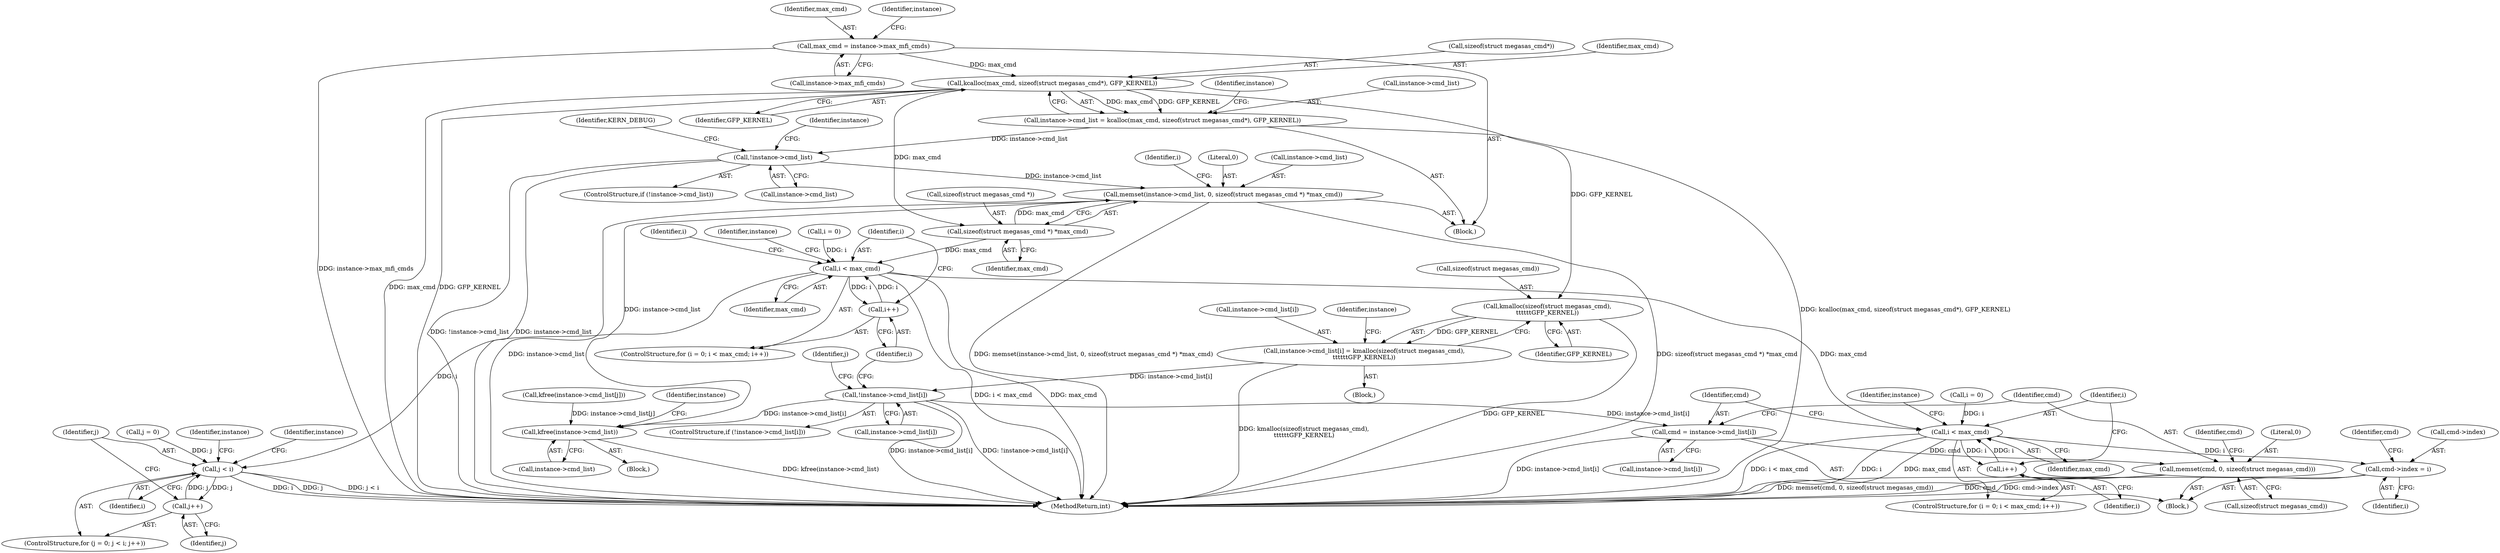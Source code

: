 digraph "0_linux_bcf3b67d16a4c8ffae0aa79de5853435e683945c@API" {
"1000118" [label="(Call,kcalloc(max_cmd, sizeof(struct megasas_cmd*), GFP_KERNEL))"];
"1000109" [label="(Call,max_cmd = instance->max_mfi_cmds)"];
"1000114" [label="(Call,instance->cmd_list = kcalloc(max_cmd, sizeof(struct megasas_cmd*), GFP_KERNEL))"];
"1000124" [label="(Call,!instance->cmd_list)"];
"1000141" [label="(Call,memset(instance->cmd_list, 0, sizeof(struct megasas_cmd *) *max_cmd))"];
"1000193" [label="(Call,kfree(instance->cmd_list))"];
"1000146" [label="(Call,sizeof(struct megasas_cmd *) *max_cmd)"];
"1000154" [label="(Call,i < max_cmd)"];
"1000157" [label="(Call,i++)"];
"1000182" [label="(Call,j < i)"];
"1000185" [label="(Call,j++)"];
"1000209" [label="(Call,i < max_cmd)"];
"1000212" [label="(Call,i++)"];
"1000227" [label="(Call,cmd->index = i)"];
"1000166" [label="(Call,kmalloc(sizeof(struct megasas_cmd),\n\t\t\t\t\t\tGFP_KERNEL))"];
"1000160" [label="(Call,instance->cmd_list[i] = kmalloc(sizeof(struct megasas_cmd),\n\t\t\t\t\t\tGFP_KERNEL))"];
"1000171" [label="(Call,!instance->cmd_list[i])"];
"1000215" [label="(Call,cmd = instance->cmd_list[i])"];
"1000222" [label="(Call,memset(cmd, 0, sizeof(struct megasas_cmd)))"];
"1000214" [label="(Block,)"];
"1000193" [label="(Call,kfree(instance->cmd_list))"];
"1000199" [label="(Identifier,instance)"];
"1000142" [label="(Call,instance->cmd_list)"];
"1000253" [label="(Identifier,instance)"];
"1000217" [label="(Call,instance->cmd_list[i])"];
"1000118" [label="(Call,kcalloc(max_cmd, sizeof(struct megasas_cmd*), GFP_KERNEL))"];
"1000183" [label="(Identifier,j)"];
"1000213" [label="(Identifier,i)"];
"1000130" [label="(Identifier,KERN_DEBUG)"];
"1000149" [label="(Identifier,max_cmd)"];
"1000211" [label="(Identifier,max_cmd)"];
"1000271" [label="(MethodReturn,int)"];
"1000111" [label="(Call,instance->max_mfi_cmds)"];
"1000119" [label="(Identifier,max_cmd)"];
"1000158" [label="(Identifier,i)"];
"1000161" [label="(Call,instance->cmd_list[i])"];
"1000170" [label="(ControlStructure,if (!instance->cmd_list[i]))"];
"1000207" [label="(Identifier,i)"];
"1000163" [label="(Identifier,instance)"];
"1000114" [label="(Call,instance->cmd_list = kcalloc(max_cmd, sizeof(struct megasas_cmd*), GFP_KERNEL))"];
"1000169" [label="(Identifier,GFP_KERNEL)"];
"1000216" [label="(Identifier,cmd)"];
"1000160" [label="(Call,instance->cmd_list[i] = kmalloc(sizeof(struct megasas_cmd),\n\t\t\t\t\t\tGFP_KERNEL))"];
"1000212" [label="(Call,i++)"];
"1000159" [label="(Block,)"];
"1000172" [label="(Call,instance->cmd_list[i])"];
"1000120" [label="(Call,sizeof(struct megasas_cmd*))"];
"1000125" [label="(Call,instance->cmd_list)"];
"1000156" [label="(Identifier,max_cmd)"];
"1000167" [label="(Call,sizeof(struct megasas_cmd))"];
"1000224" [label="(Literal,0)"];
"1000143" [label="(Identifier,instance)"];
"1000157" [label="(Call,i++)"];
"1000210" [label="(Identifier,i)"];
"1000171" [label="(Call,!instance->cmd_list[i])"];
"1000122" [label="(Identifier,GFP_KERNEL)"];
"1000115" [label="(Call,instance->cmd_list)"];
"1000180" [label="(Identifier,j)"];
"1000155" [label="(Identifier,i)"];
"1000104" [label="(Block,)"];
"1000206" [label="(Call,i = 0)"];
"1000126" [label="(Identifier,instance)"];
"1000147" [label="(Call,sizeof(struct megasas_cmd *))"];
"1000185" [label="(Call,j++)"];
"1000141" [label="(Call,memset(instance->cmd_list, 0, sizeof(struct megasas_cmd *) *max_cmd))"];
"1000186" [label="(Identifier,j)"];
"1000110" [label="(Identifier,max_cmd)"];
"1000150" [label="(ControlStructure,for (i = 0; i < max_cmd; i++))"];
"1000174" [label="(Identifier,instance)"];
"1000215" [label="(Call,cmd = instance->cmd_list[i])"];
"1000166" [label="(Call,kmalloc(sizeof(struct megasas_cmd),\n\t\t\t\t\t\tGFP_KERNEL))"];
"1000124" [label="(Call,!instance->cmd_list)"];
"1000123" [label="(ControlStructure,if (!instance->cmd_list))"];
"1000209" [label="(Call,i < max_cmd)"];
"1000222" [label="(Call,memset(cmd, 0, sizeof(struct megasas_cmd)))"];
"1000116" [label="(Identifier,instance)"];
"1000187" [label="(Call,kfree(instance->cmd_list[j]))"];
"1000184" [label="(Identifier,i)"];
"1000227" [label="(Call,cmd->index = i)"];
"1000228" [label="(Call,cmd->index)"];
"1000194" [label="(Call,instance->cmd_list)"];
"1000223" [label="(Identifier,cmd)"];
"1000190" [label="(Identifier,instance)"];
"1000109" [label="(Call,max_cmd = instance->max_mfi_cmds)"];
"1000152" [label="(Identifier,i)"];
"1000177" [label="(Block,)"];
"1000178" [label="(ControlStructure,for (j = 0; j < i; j++))"];
"1000231" [label="(Identifier,i)"];
"1000225" [label="(Call,sizeof(struct megasas_cmd))"];
"1000205" [label="(ControlStructure,for (i = 0; i < max_cmd; i++))"];
"1000182" [label="(Call,j < i)"];
"1000234" [label="(Identifier,cmd)"];
"1000179" [label="(Call,j = 0)"];
"1000195" [label="(Identifier,instance)"];
"1000146" [label="(Call,sizeof(struct megasas_cmd *) *max_cmd)"];
"1000154" [label="(Call,i < max_cmd)"];
"1000145" [label="(Literal,0)"];
"1000151" [label="(Call,i = 0)"];
"1000229" [label="(Identifier,cmd)"];
"1000118" -> "1000114"  [label="AST: "];
"1000118" -> "1000122"  [label="CFG: "];
"1000119" -> "1000118"  [label="AST: "];
"1000120" -> "1000118"  [label="AST: "];
"1000122" -> "1000118"  [label="AST: "];
"1000114" -> "1000118"  [label="CFG: "];
"1000118" -> "1000271"  [label="DDG: GFP_KERNEL"];
"1000118" -> "1000271"  [label="DDG: max_cmd"];
"1000118" -> "1000114"  [label="DDG: max_cmd"];
"1000118" -> "1000114"  [label="DDG: GFP_KERNEL"];
"1000109" -> "1000118"  [label="DDG: max_cmd"];
"1000118" -> "1000146"  [label="DDG: max_cmd"];
"1000118" -> "1000166"  [label="DDG: GFP_KERNEL"];
"1000109" -> "1000104"  [label="AST: "];
"1000109" -> "1000111"  [label="CFG: "];
"1000110" -> "1000109"  [label="AST: "];
"1000111" -> "1000109"  [label="AST: "];
"1000116" -> "1000109"  [label="CFG: "];
"1000109" -> "1000271"  [label="DDG: instance->max_mfi_cmds"];
"1000114" -> "1000104"  [label="AST: "];
"1000115" -> "1000114"  [label="AST: "];
"1000126" -> "1000114"  [label="CFG: "];
"1000114" -> "1000271"  [label="DDG: kcalloc(max_cmd, sizeof(struct megasas_cmd*), GFP_KERNEL)"];
"1000114" -> "1000124"  [label="DDG: instance->cmd_list"];
"1000124" -> "1000123"  [label="AST: "];
"1000124" -> "1000125"  [label="CFG: "];
"1000125" -> "1000124"  [label="AST: "];
"1000130" -> "1000124"  [label="CFG: "];
"1000143" -> "1000124"  [label="CFG: "];
"1000124" -> "1000271"  [label="DDG: instance->cmd_list"];
"1000124" -> "1000271"  [label="DDG: !instance->cmd_list"];
"1000124" -> "1000141"  [label="DDG: instance->cmd_list"];
"1000141" -> "1000104"  [label="AST: "];
"1000141" -> "1000146"  [label="CFG: "];
"1000142" -> "1000141"  [label="AST: "];
"1000145" -> "1000141"  [label="AST: "];
"1000146" -> "1000141"  [label="AST: "];
"1000152" -> "1000141"  [label="CFG: "];
"1000141" -> "1000271"  [label="DDG: sizeof(struct megasas_cmd *) *max_cmd"];
"1000141" -> "1000271"  [label="DDG: instance->cmd_list"];
"1000141" -> "1000271"  [label="DDG: memset(instance->cmd_list, 0, sizeof(struct megasas_cmd *) *max_cmd)"];
"1000146" -> "1000141"  [label="DDG: max_cmd"];
"1000141" -> "1000193"  [label="DDG: instance->cmd_list"];
"1000193" -> "1000177"  [label="AST: "];
"1000193" -> "1000194"  [label="CFG: "];
"1000194" -> "1000193"  [label="AST: "];
"1000199" -> "1000193"  [label="CFG: "];
"1000193" -> "1000271"  [label="DDG: kfree(instance->cmd_list)"];
"1000187" -> "1000193"  [label="DDG: instance->cmd_list[j]"];
"1000171" -> "1000193"  [label="DDG: instance->cmd_list[i]"];
"1000146" -> "1000149"  [label="CFG: "];
"1000147" -> "1000146"  [label="AST: "];
"1000149" -> "1000146"  [label="AST: "];
"1000146" -> "1000154"  [label="DDG: max_cmd"];
"1000154" -> "1000150"  [label="AST: "];
"1000154" -> "1000156"  [label="CFG: "];
"1000155" -> "1000154"  [label="AST: "];
"1000156" -> "1000154"  [label="AST: "];
"1000163" -> "1000154"  [label="CFG: "];
"1000207" -> "1000154"  [label="CFG: "];
"1000154" -> "1000271"  [label="DDG: max_cmd"];
"1000154" -> "1000271"  [label="DDG: i < max_cmd"];
"1000151" -> "1000154"  [label="DDG: i"];
"1000157" -> "1000154"  [label="DDG: i"];
"1000154" -> "1000157"  [label="DDG: i"];
"1000154" -> "1000182"  [label="DDG: i"];
"1000154" -> "1000209"  [label="DDG: max_cmd"];
"1000157" -> "1000150"  [label="AST: "];
"1000157" -> "1000158"  [label="CFG: "];
"1000158" -> "1000157"  [label="AST: "];
"1000155" -> "1000157"  [label="CFG: "];
"1000182" -> "1000178"  [label="AST: "];
"1000182" -> "1000184"  [label="CFG: "];
"1000183" -> "1000182"  [label="AST: "];
"1000184" -> "1000182"  [label="AST: "];
"1000190" -> "1000182"  [label="CFG: "];
"1000195" -> "1000182"  [label="CFG: "];
"1000182" -> "1000271"  [label="DDG: j < i"];
"1000182" -> "1000271"  [label="DDG: i"];
"1000182" -> "1000271"  [label="DDG: j"];
"1000185" -> "1000182"  [label="DDG: j"];
"1000179" -> "1000182"  [label="DDG: j"];
"1000182" -> "1000185"  [label="DDG: j"];
"1000185" -> "1000178"  [label="AST: "];
"1000185" -> "1000186"  [label="CFG: "];
"1000186" -> "1000185"  [label="AST: "];
"1000183" -> "1000185"  [label="CFG: "];
"1000209" -> "1000205"  [label="AST: "];
"1000209" -> "1000211"  [label="CFG: "];
"1000210" -> "1000209"  [label="AST: "];
"1000211" -> "1000209"  [label="AST: "];
"1000216" -> "1000209"  [label="CFG: "];
"1000253" -> "1000209"  [label="CFG: "];
"1000209" -> "1000271"  [label="DDG: i < max_cmd"];
"1000209" -> "1000271"  [label="DDG: i"];
"1000209" -> "1000271"  [label="DDG: max_cmd"];
"1000206" -> "1000209"  [label="DDG: i"];
"1000212" -> "1000209"  [label="DDG: i"];
"1000209" -> "1000212"  [label="DDG: i"];
"1000209" -> "1000227"  [label="DDG: i"];
"1000212" -> "1000205"  [label="AST: "];
"1000212" -> "1000213"  [label="CFG: "];
"1000213" -> "1000212"  [label="AST: "];
"1000210" -> "1000212"  [label="CFG: "];
"1000227" -> "1000214"  [label="AST: "];
"1000227" -> "1000231"  [label="CFG: "];
"1000228" -> "1000227"  [label="AST: "];
"1000231" -> "1000227"  [label="AST: "];
"1000234" -> "1000227"  [label="CFG: "];
"1000227" -> "1000271"  [label="DDG: cmd->index"];
"1000166" -> "1000160"  [label="AST: "];
"1000166" -> "1000169"  [label="CFG: "];
"1000167" -> "1000166"  [label="AST: "];
"1000169" -> "1000166"  [label="AST: "];
"1000160" -> "1000166"  [label="CFG: "];
"1000166" -> "1000271"  [label="DDG: GFP_KERNEL"];
"1000166" -> "1000160"  [label="DDG: GFP_KERNEL"];
"1000160" -> "1000159"  [label="AST: "];
"1000161" -> "1000160"  [label="AST: "];
"1000174" -> "1000160"  [label="CFG: "];
"1000160" -> "1000271"  [label="DDG: kmalloc(sizeof(struct megasas_cmd),\n\t\t\t\t\t\tGFP_KERNEL)"];
"1000160" -> "1000171"  [label="DDG: instance->cmd_list[i]"];
"1000171" -> "1000170"  [label="AST: "];
"1000171" -> "1000172"  [label="CFG: "];
"1000172" -> "1000171"  [label="AST: "];
"1000180" -> "1000171"  [label="CFG: "];
"1000158" -> "1000171"  [label="CFG: "];
"1000171" -> "1000271"  [label="DDG: instance->cmd_list[i]"];
"1000171" -> "1000271"  [label="DDG: !instance->cmd_list[i]"];
"1000171" -> "1000215"  [label="DDG: instance->cmd_list[i]"];
"1000215" -> "1000214"  [label="AST: "];
"1000215" -> "1000217"  [label="CFG: "];
"1000216" -> "1000215"  [label="AST: "];
"1000217" -> "1000215"  [label="AST: "];
"1000223" -> "1000215"  [label="CFG: "];
"1000215" -> "1000271"  [label="DDG: instance->cmd_list[i]"];
"1000215" -> "1000222"  [label="DDG: cmd"];
"1000222" -> "1000214"  [label="AST: "];
"1000222" -> "1000225"  [label="CFG: "];
"1000223" -> "1000222"  [label="AST: "];
"1000224" -> "1000222"  [label="AST: "];
"1000225" -> "1000222"  [label="AST: "];
"1000229" -> "1000222"  [label="CFG: "];
"1000222" -> "1000271"  [label="DDG: memset(cmd, 0, sizeof(struct megasas_cmd))"];
"1000222" -> "1000271"  [label="DDG: cmd"];
}
